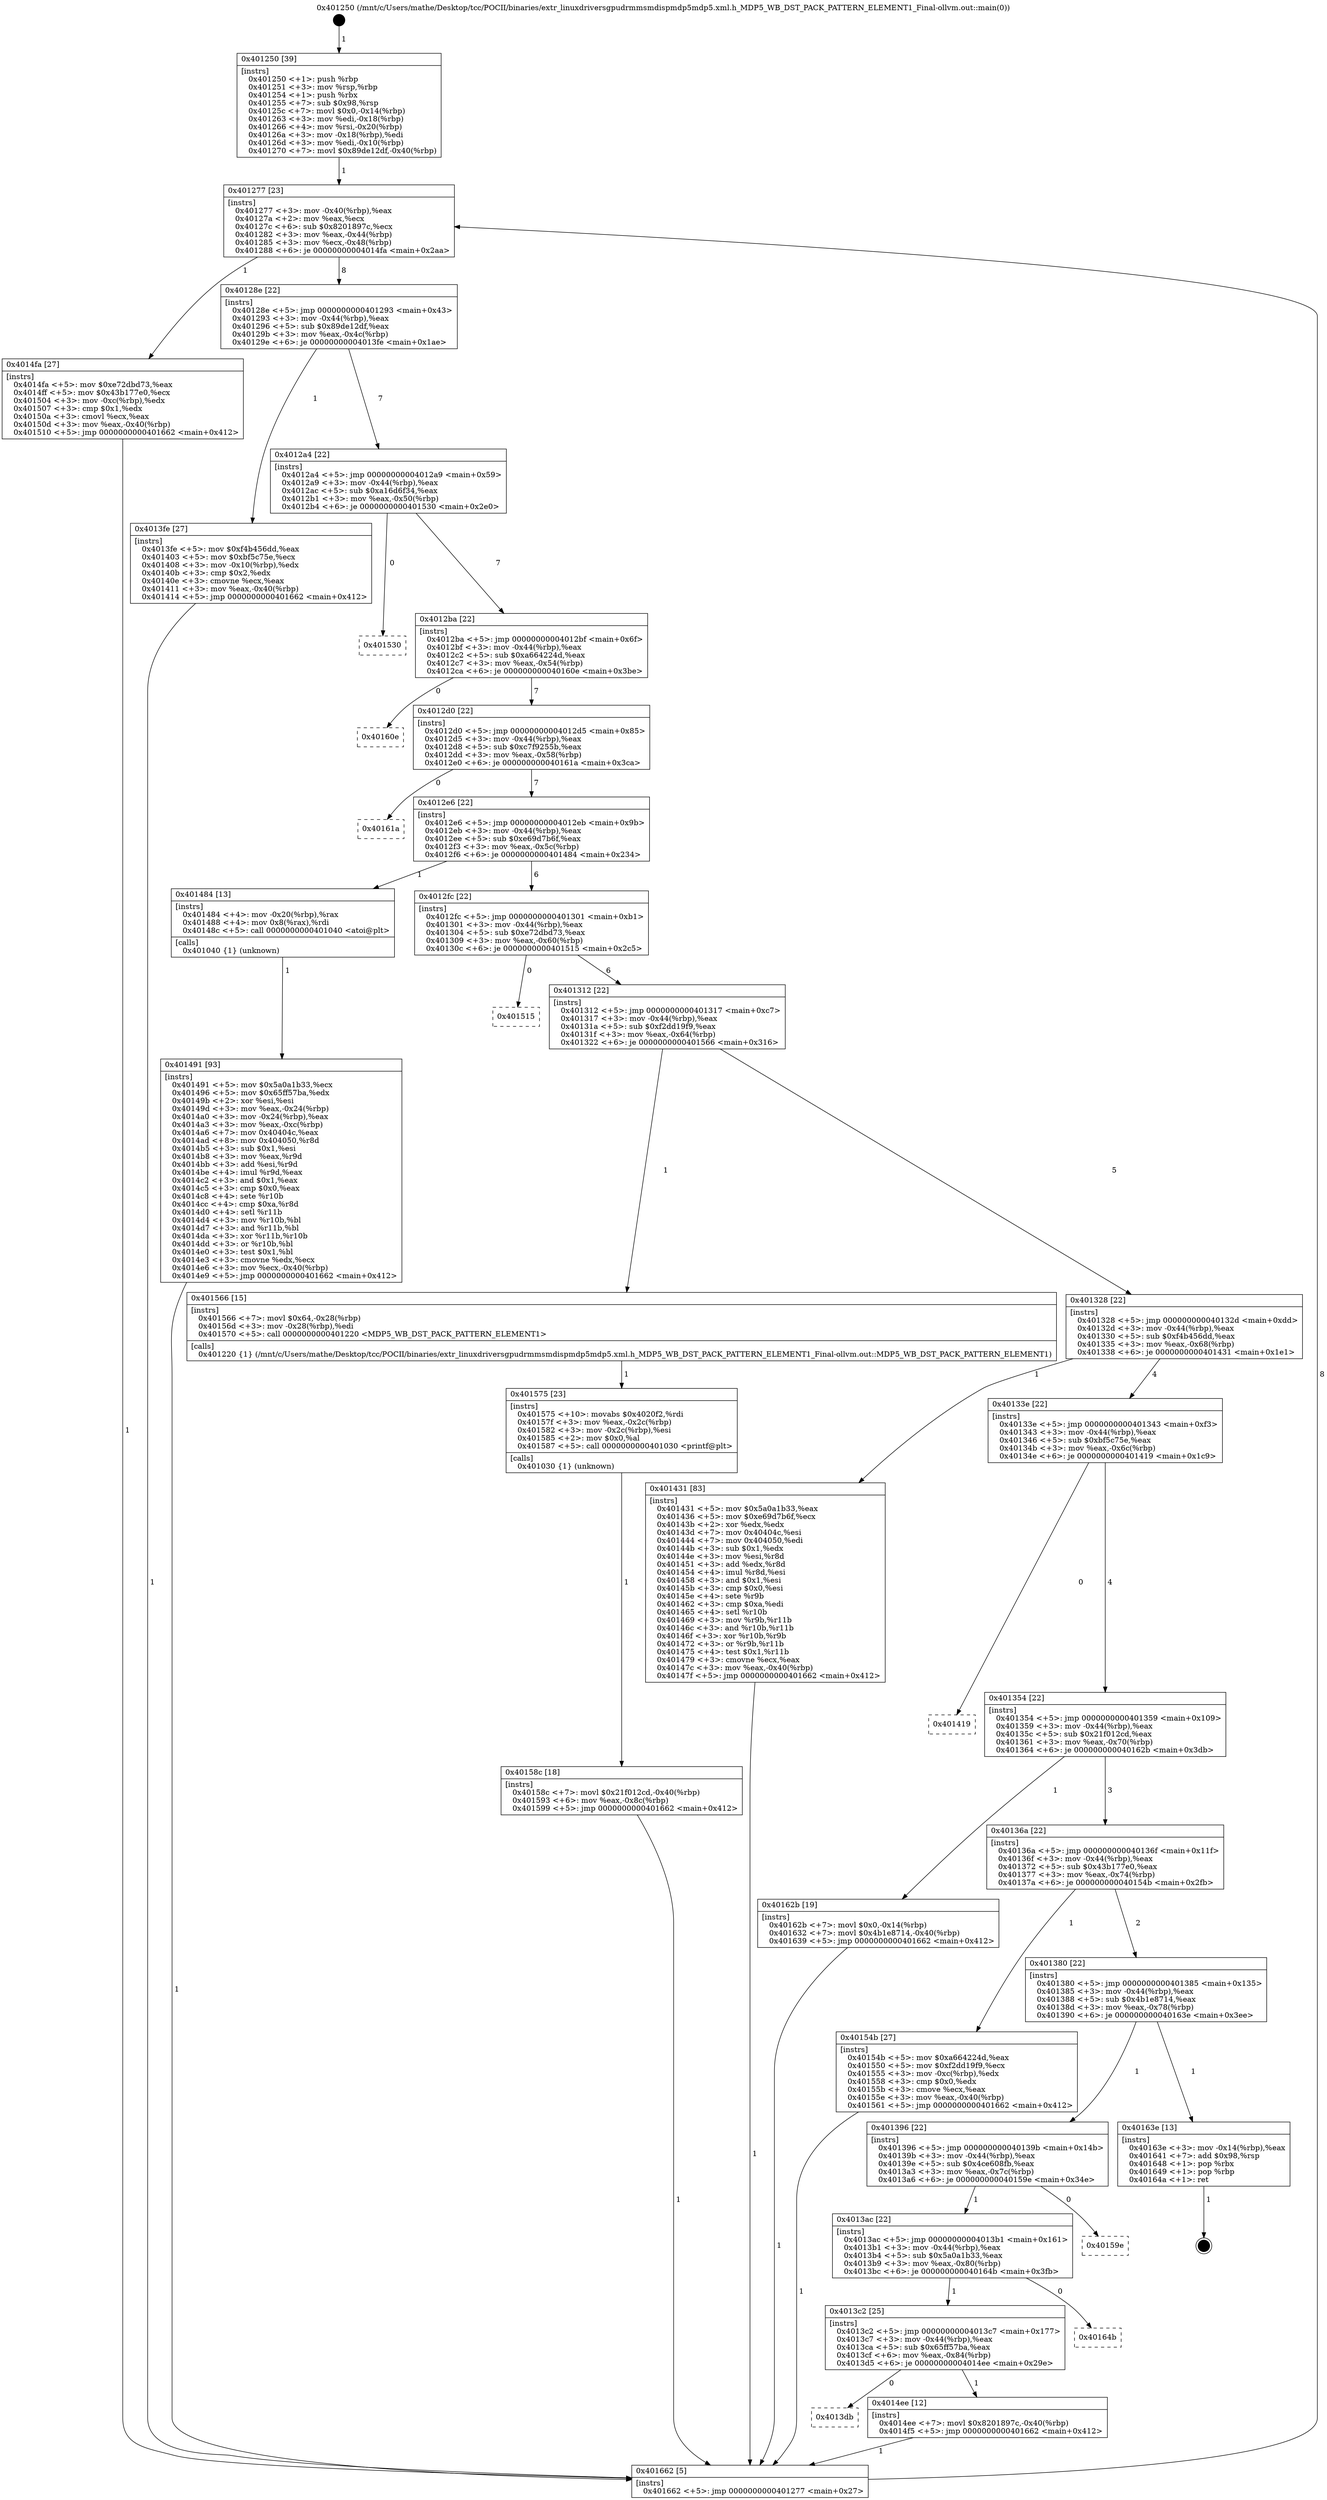 digraph "0x401250" {
  label = "0x401250 (/mnt/c/Users/mathe/Desktop/tcc/POCII/binaries/extr_linuxdriversgpudrmmsmdispmdp5mdp5.xml.h_MDP5_WB_DST_PACK_PATTERN_ELEMENT1_Final-ollvm.out::main(0))"
  labelloc = "t"
  node[shape=record]

  Entry [label="",width=0.3,height=0.3,shape=circle,fillcolor=black,style=filled]
  "0x401277" [label="{
     0x401277 [23]\l
     | [instrs]\l
     &nbsp;&nbsp;0x401277 \<+3\>: mov -0x40(%rbp),%eax\l
     &nbsp;&nbsp;0x40127a \<+2\>: mov %eax,%ecx\l
     &nbsp;&nbsp;0x40127c \<+6\>: sub $0x8201897c,%ecx\l
     &nbsp;&nbsp;0x401282 \<+3\>: mov %eax,-0x44(%rbp)\l
     &nbsp;&nbsp;0x401285 \<+3\>: mov %ecx,-0x48(%rbp)\l
     &nbsp;&nbsp;0x401288 \<+6\>: je 00000000004014fa \<main+0x2aa\>\l
  }"]
  "0x4014fa" [label="{
     0x4014fa [27]\l
     | [instrs]\l
     &nbsp;&nbsp;0x4014fa \<+5\>: mov $0xe72dbd73,%eax\l
     &nbsp;&nbsp;0x4014ff \<+5\>: mov $0x43b177e0,%ecx\l
     &nbsp;&nbsp;0x401504 \<+3\>: mov -0xc(%rbp),%edx\l
     &nbsp;&nbsp;0x401507 \<+3\>: cmp $0x1,%edx\l
     &nbsp;&nbsp;0x40150a \<+3\>: cmovl %ecx,%eax\l
     &nbsp;&nbsp;0x40150d \<+3\>: mov %eax,-0x40(%rbp)\l
     &nbsp;&nbsp;0x401510 \<+5\>: jmp 0000000000401662 \<main+0x412\>\l
  }"]
  "0x40128e" [label="{
     0x40128e [22]\l
     | [instrs]\l
     &nbsp;&nbsp;0x40128e \<+5\>: jmp 0000000000401293 \<main+0x43\>\l
     &nbsp;&nbsp;0x401293 \<+3\>: mov -0x44(%rbp),%eax\l
     &nbsp;&nbsp;0x401296 \<+5\>: sub $0x89de12df,%eax\l
     &nbsp;&nbsp;0x40129b \<+3\>: mov %eax,-0x4c(%rbp)\l
     &nbsp;&nbsp;0x40129e \<+6\>: je 00000000004013fe \<main+0x1ae\>\l
  }"]
  Exit [label="",width=0.3,height=0.3,shape=circle,fillcolor=black,style=filled,peripheries=2]
  "0x4013fe" [label="{
     0x4013fe [27]\l
     | [instrs]\l
     &nbsp;&nbsp;0x4013fe \<+5\>: mov $0xf4b456dd,%eax\l
     &nbsp;&nbsp;0x401403 \<+5\>: mov $0xbf5c75e,%ecx\l
     &nbsp;&nbsp;0x401408 \<+3\>: mov -0x10(%rbp),%edx\l
     &nbsp;&nbsp;0x40140b \<+3\>: cmp $0x2,%edx\l
     &nbsp;&nbsp;0x40140e \<+3\>: cmovne %ecx,%eax\l
     &nbsp;&nbsp;0x401411 \<+3\>: mov %eax,-0x40(%rbp)\l
     &nbsp;&nbsp;0x401414 \<+5\>: jmp 0000000000401662 \<main+0x412\>\l
  }"]
  "0x4012a4" [label="{
     0x4012a4 [22]\l
     | [instrs]\l
     &nbsp;&nbsp;0x4012a4 \<+5\>: jmp 00000000004012a9 \<main+0x59\>\l
     &nbsp;&nbsp;0x4012a9 \<+3\>: mov -0x44(%rbp),%eax\l
     &nbsp;&nbsp;0x4012ac \<+5\>: sub $0xa16d6f34,%eax\l
     &nbsp;&nbsp;0x4012b1 \<+3\>: mov %eax,-0x50(%rbp)\l
     &nbsp;&nbsp;0x4012b4 \<+6\>: je 0000000000401530 \<main+0x2e0\>\l
  }"]
  "0x401662" [label="{
     0x401662 [5]\l
     | [instrs]\l
     &nbsp;&nbsp;0x401662 \<+5\>: jmp 0000000000401277 \<main+0x27\>\l
  }"]
  "0x401250" [label="{
     0x401250 [39]\l
     | [instrs]\l
     &nbsp;&nbsp;0x401250 \<+1\>: push %rbp\l
     &nbsp;&nbsp;0x401251 \<+3\>: mov %rsp,%rbp\l
     &nbsp;&nbsp;0x401254 \<+1\>: push %rbx\l
     &nbsp;&nbsp;0x401255 \<+7\>: sub $0x98,%rsp\l
     &nbsp;&nbsp;0x40125c \<+7\>: movl $0x0,-0x14(%rbp)\l
     &nbsp;&nbsp;0x401263 \<+3\>: mov %edi,-0x18(%rbp)\l
     &nbsp;&nbsp;0x401266 \<+4\>: mov %rsi,-0x20(%rbp)\l
     &nbsp;&nbsp;0x40126a \<+3\>: mov -0x18(%rbp),%edi\l
     &nbsp;&nbsp;0x40126d \<+3\>: mov %edi,-0x10(%rbp)\l
     &nbsp;&nbsp;0x401270 \<+7\>: movl $0x89de12df,-0x40(%rbp)\l
  }"]
  "0x40158c" [label="{
     0x40158c [18]\l
     | [instrs]\l
     &nbsp;&nbsp;0x40158c \<+7\>: movl $0x21f012cd,-0x40(%rbp)\l
     &nbsp;&nbsp;0x401593 \<+6\>: mov %eax,-0x8c(%rbp)\l
     &nbsp;&nbsp;0x401599 \<+5\>: jmp 0000000000401662 \<main+0x412\>\l
  }"]
  "0x401530" [label="{
     0x401530\l
  }", style=dashed]
  "0x4012ba" [label="{
     0x4012ba [22]\l
     | [instrs]\l
     &nbsp;&nbsp;0x4012ba \<+5\>: jmp 00000000004012bf \<main+0x6f\>\l
     &nbsp;&nbsp;0x4012bf \<+3\>: mov -0x44(%rbp),%eax\l
     &nbsp;&nbsp;0x4012c2 \<+5\>: sub $0xa664224d,%eax\l
     &nbsp;&nbsp;0x4012c7 \<+3\>: mov %eax,-0x54(%rbp)\l
     &nbsp;&nbsp;0x4012ca \<+6\>: je 000000000040160e \<main+0x3be\>\l
  }"]
  "0x401575" [label="{
     0x401575 [23]\l
     | [instrs]\l
     &nbsp;&nbsp;0x401575 \<+10\>: movabs $0x4020f2,%rdi\l
     &nbsp;&nbsp;0x40157f \<+3\>: mov %eax,-0x2c(%rbp)\l
     &nbsp;&nbsp;0x401582 \<+3\>: mov -0x2c(%rbp),%esi\l
     &nbsp;&nbsp;0x401585 \<+2\>: mov $0x0,%al\l
     &nbsp;&nbsp;0x401587 \<+5\>: call 0000000000401030 \<printf@plt\>\l
     | [calls]\l
     &nbsp;&nbsp;0x401030 \{1\} (unknown)\l
  }"]
  "0x40160e" [label="{
     0x40160e\l
  }", style=dashed]
  "0x4012d0" [label="{
     0x4012d0 [22]\l
     | [instrs]\l
     &nbsp;&nbsp;0x4012d0 \<+5\>: jmp 00000000004012d5 \<main+0x85\>\l
     &nbsp;&nbsp;0x4012d5 \<+3\>: mov -0x44(%rbp),%eax\l
     &nbsp;&nbsp;0x4012d8 \<+5\>: sub $0xc7f9255b,%eax\l
     &nbsp;&nbsp;0x4012dd \<+3\>: mov %eax,-0x58(%rbp)\l
     &nbsp;&nbsp;0x4012e0 \<+6\>: je 000000000040161a \<main+0x3ca\>\l
  }"]
  "0x4013db" [label="{
     0x4013db\l
  }", style=dashed]
  "0x40161a" [label="{
     0x40161a\l
  }", style=dashed]
  "0x4012e6" [label="{
     0x4012e6 [22]\l
     | [instrs]\l
     &nbsp;&nbsp;0x4012e6 \<+5\>: jmp 00000000004012eb \<main+0x9b\>\l
     &nbsp;&nbsp;0x4012eb \<+3\>: mov -0x44(%rbp),%eax\l
     &nbsp;&nbsp;0x4012ee \<+5\>: sub $0xe69d7b6f,%eax\l
     &nbsp;&nbsp;0x4012f3 \<+3\>: mov %eax,-0x5c(%rbp)\l
     &nbsp;&nbsp;0x4012f6 \<+6\>: je 0000000000401484 \<main+0x234\>\l
  }"]
  "0x4014ee" [label="{
     0x4014ee [12]\l
     | [instrs]\l
     &nbsp;&nbsp;0x4014ee \<+7\>: movl $0x8201897c,-0x40(%rbp)\l
     &nbsp;&nbsp;0x4014f5 \<+5\>: jmp 0000000000401662 \<main+0x412\>\l
  }"]
  "0x401484" [label="{
     0x401484 [13]\l
     | [instrs]\l
     &nbsp;&nbsp;0x401484 \<+4\>: mov -0x20(%rbp),%rax\l
     &nbsp;&nbsp;0x401488 \<+4\>: mov 0x8(%rax),%rdi\l
     &nbsp;&nbsp;0x40148c \<+5\>: call 0000000000401040 \<atoi@plt\>\l
     | [calls]\l
     &nbsp;&nbsp;0x401040 \{1\} (unknown)\l
  }"]
  "0x4012fc" [label="{
     0x4012fc [22]\l
     | [instrs]\l
     &nbsp;&nbsp;0x4012fc \<+5\>: jmp 0000000000401301 \<main+0xb1\>\l
     &nbsp;&nbsp;0x401301 \<+3\>: mov -0x44(%rbp),%eax\l
     &nbsp;&nbsp;0x401304 \<+5\>: sub $0xe72dbd73,%eax\l
     &nbsp;&nbsp;0x401309 \<+3\>: mov %eax,-0x60(%rbp)\l
     &nbsp;&nbsp;0x40130c \<+6\>: je 0000000000401515 \<main+0x2c5\>\l
  }"]
  "0x4013c2" [label="{
     0x4013c2 [25]\l
     | [instrs]\l
     &nbsp;&nbsp;0x4013c2 \<+5\>: jmp 00000000004013c7 \<main+0x177\>\l
     &nbsp;&nbsp;0x4013c7 \<+3\>: mov -0x44(%rbp),%eax\l
     &nbsp;&nbsp;0x4013ca \<+5\>: sub $0x65ff57ba,%eax\l
     &nbsp;&nbsp;0x4013cf \<+6\>: mov %eax,-0x84(%rbp)\l
     &nbsp;&nbsp;0x4013d5 \<+6\>: je 00000000004014ee \<main+0x29e\>\l
  }"]
  "0x401515" [label="{
     0x401515\l
  }", style=dashed]
  "0x401312" [label="{
     0x401312 [22]\l
     | [instrs]\l
     &nbsp;&nbsp;0x401312 \<+5\>: jmp 0000000000401317 \<main+0xc7\>\l
     &nbsp;&nbsp;0x401317 \<+3\>: mov -0x44(%rbp),%eax\l
     &nbsp;&nbsp;0x40131a \<+5\>: sub $0xf2dd19f9,%eax\l
     &nbsp;&nbsp;0x40131f \<+3\>: mov %eax,-0x64(%rbp)\l
     &nbsp;&nbsp;0x401322 \<+6\>: je 0000000000401566 \<main+0x316\>\l
  }"]
  "0x40164b" [label="{
     0x40164b\l
  }", style=dashed]
  "0x401566" [label="{
     0x401566 [15]\l
     | [instrs]\l
     &nbsp;&nbsp;0x401566 \<+7\>: movl $0x64,-0x28(%rbp)\l
     &nbsp;&nbsp;0x40156d \<+3\>: mov -0x28(%rbp),%edi\l
     &nbsp;&nbsp;0x401570 \<+5\>: call 0000000000401220 \<MDP5_WB_DST_PACK_PATTERN_ELEMENT1\>\l
     | [calls]\l
     &nbsp;&nbsp;0x401220 \{1\} (/mnt/c/Users/mathe/Desktop/tcc/POCII/binaries/extr_linuxdriversgpudrmmsmdispmdp5mdp5.xml.h_MDP5_WB_DST_PACK_PATTERN_ELEMENT1_Final-ollvm.out::MDP5_WB_DST_PACK_PATTERN_ELEMENT1)\l
  }"]
  "0x401328" [label="{
     0x401328 [22]\l
     | [instrs]\l
     &nbsp;&nbsp;0x401328 \<+5\>: jmp 000000000040132d \<main+0xdd\>\l
     &nbsp;&nbsp;0x40132d \<+3\>: mov -0x44(%rbp),%eax\l
     &nbsp;&nbsp;0x401330 \<+5\>: sub $0xf4b456dd,%eax\l
     &nbsp;&nbsp;0x401335 \<+3\>: mov %eax,-0x68(%rbp)\l
     &nbsp;&nbsp;0x401338 \<+6\>: je 0000000000401431 \<main+0x1e1\>\l
  }"]
  "0x4013ac" [label="{
     0x4013ac [22]\l
     | [instrs]\l
     &nbsp;&nbsp;0x4013ac \<+5\>: jmp 00000000004013b1 \<main+0x161\>\l
     &nbsp;&nbsp;0x4013b1 \<+3\>: mov -0x44(%rbp),%eax\l
     &nbsp;&nbsp;0x4013b4 \<+5\>: sub $0x5a0a1b33,%eax\l
     &nbsp;&nbsp;0x4013b9 \<+3\>: mov %eax,-0x80(%rbp)\l
     &nbsp;&nbsp;0x4013bc \<+6\>: je 000000000040164b \<main+0x3fb\>\l
  }"]
  "0x401431" [label="{
     0x401431 [83]\l
     | [instrs]\l
     &nbsp;&nbsp;0x401431 \<+5\>: mov $0x5a0a1b33,%eax\l
     &nbsp;&nbsp;0x401436 \<+5\>: mov $0xe69d7b6f,%ecx\l
     &nbsp;&nbsp;0x40143b \<+2\>: xor %edx,%edx\l
     &nbsp;&nbsp;0x40143d \<+7\>: mov 0x40404c,%esi\l
     &nbsp;&nbsp;0x401444 \<+7\>: mov 0x404050,%edi\l
     &nbsp;&nbsp;0x40144b \<+3\>: sub $0x1,%edx\l
     &nbsp;&nbsp;0x40144e \<+3\>: mov %esi,%r8d\l
     &nbsp;&nbsp;0x401451 \<+3\>: add %edx,%r8d\l
     &nbsp;&nbsp;0x401454 \<+4\>: imul %r8d,%esi\l
     &nbsp;&nbsp;0x401458 \<+3\>: and $0x1,%esi\l
     &nbsp;&nbsp;0x40145b \<+3\>: cmp $0x0,%esi\l
     &nbsp;&nbsp;0x40145e \<+4\>: sete %r9b\l
     &nbsp;&nbsp;0x401462 \<+3\>: cmp $0xa,%edi\l
     &nbsp;&nbsp;0x401465 \<+4\>: setl %r10b\l
     &nbsp;&nbsp;0x401469 \<+3\>: mov %r9b,%r11b\l
     &nbsp;&nbsp;0x40146c \<+3\>: and %r10b,%r11b\l
     &nbsp;&nbsp;0x40146f \<+3\>: xor %r10b,%r9b\l
     &nbsp;&nbsp;0x401472 \<+3\>: or %r9b,%r11b\l
     &nbsp;&nbsp;0x401475 \<+4\>: test $0x1,%r11b\l
     &nbsp;&nbsp;0x401479 \<+3\>: cmovne %ecx,%eax\l
     &nbsp;&nbsp;0x40147c \<+3\>: mov %eax,-0x40(%rbp)\l
     &nbsp;&nbsp;0x40147f \<+5\>: jmp 0000000000401662 \<main+0x412\>\l
  }"]
  "0x40133e" [label="{
     0x40133e [22]\l
     | [instrs]\l
     &nbsp;&nbsp;0x40133e \<+5\>: jmp 0000000000401343 \<main+0xf3\>\l
     &nbsp;&nbsp;0x401343 \<+3\>: mov -0x44(%rbp),%eax\l
     &nbsp;&nbsp;0x401346 \<+5\>: sub $0xbf5c75e,%eax\l
     &nbsp;&nbsp;0x40134b \<+3\>: mov %eax,-0x6c(%rbp)\l
     &nbsp;&nbsp;0x40134e \<+6\>: je 0000000000401419 \<main+0x1c9\>\l
  }"]
  "0x401491" [label="{
     0x401491 [93]\l
     | [instrs]\l
     &nbsp;&nbsp;0x401491 \<+5\>: mov $0x5a0a1b33,%ecx\l
     &nbsp;&nbsp;0x401496 \<+5\>: mov $0x65ff57ba,%edx\l
     &nbsp;&nbsp;0x40149b \<+2\>: xor %esi,%esi\l
     &nbsp;&nbsp;0x40149d \<+3\>: mov %eax,-0x24(%rbp)\l
     &nbsp;&nbsp;0x4014a0 \<+3\>: mov -0x24(%rbp),%eax\l
     &nbsp;&nbsp;0x4014a3 \<+3\>: mov %eax,-0xc(%rbp)\l
     &nbsp;&nbsp;0x4014a6 \<+7\>: mov 0x40404c,%eax\l
     &nbsp;&nbsp;0x4014ad \<+8\>: mov 0x404050,%r8d\l
     &nbsp;&nbsp;0x4014b5 \<+3\>: sub $0x1,%esi\l
     &nbsp;&nbsp;0x4014b8 \<+3\>: mov %eax,%r9d\l
     &nbsp;&nbsp;0x4014bb \<+3\>: add %esi,%r9d\l
     &nbsp;&nbsp;0x4014be \<+4\>: imul %r9d,%eax\l
     &nbsp;&nbsp;0x4014c2 \<+3\>: and $0x1,%eax\l
     &nbsp;&nbsp;0x4014c5 \<+3\>: cmp $0x0,%eax\l
     &nbsp;&nbsp;0x4014c8 \<+4\>: sete %r10b\l
     &nbsp;&nbsp;0x4014cc \<+4\>: cmp $0xa,%r8d\l
     &nbsp;&nbsp;0x4014d0 \<+4\>: setl %r11b\l
     &nbsp;&nbsp;0x4014d4 \<+3\>: mov %r10b,%bl\l
     &nbsp;&nbsp;0x4014d7 \<+3\>: and %r11b,%bl\l
     &nbsp;&nbsp;0x4014da \<+3\>: xor %r11b,%r10b\l
     &nbsp;&nbsp;0x4014dd \<+3\>: or %r10b,%bl\l
     &nbsp;&nbsp;0x4014e0 \<+3\>: test $0x1,%bl\l
     &nbsp;&nbsp;0x4014e3 \<+3\>: cmovne %edx,%ecx\l
     &nbsp;&nbsp;0x4014e6 \<+3\>: mov %ecx,-0x40(%rbp)\l
     &nbsp;&nbsp;0x4014e9 \<+5\>: jmp 0000000000401662 \<main+0x412\>\l
  }"]
  "0x40159e" [label="{
     0x40159e\l
  }", style=dashed]
  "0x401419" [label="{
     0x401419\l
  }", style=dashed]
  "0x401354" [label="{
     0x401354 [22]\l
     | [instrs]\l
     &nbsp;&nbsp;0x401354 \<+5\>: jmp 0000000000401359 \<main+0x109\>\l
     &nbsp;&nbsp;0x401359 \<+3\>: mov -0x44(%rbp),%eax\l
     &nbsp;&nbsp;0x40135c \<+5\>: sub $0x21f012cd,%eax\l
     &nbsp;&nbsp;0x401361 \<+3\>: mov %eax,-0x70(%rbp)\l
     &nbsp;&nbsp;0x401364 \<+6\>: je 000000000040162b \<main+0x3db\>\l
  }"]
  "0x401396" [label="{
     0x401396 [22]\l
     | [instrs]\l
     &nbsp;&nbsp;0x401396 \<+5\>: jmp 000000000040139b \<main+0x14b\>\l
     &nbsp;&nbsp;0x40139b \<+3\>: mov -0x44(%rbp),%eax\l
     &nbsp;&nbsp;0x40139e \<+5\>: sub $0x4ce608fb,%eax\l
     &nbsp;&nbsp;0x4013a3 \<+3\>: mov %eax,-0x7c(%rbp)\l
     &nbsp;&nbsp;0x4013a6 \<+6\>: je 000000000040159e \<main+0x34e\>\l
  }"]
  "0x40162b" [label="{
     0x40162b [19]\l
     | [instrs]\l
     &nbsp;&nbsp;0x40162b \<+7\>: movl $0x0,-0x14(%rbp)\l
     &nbsp;&nbsp;0x401632 \<+7\>: movl $0x4b1e8714,-0x40(%rbp)\l
     &nbsp;&nbsp;0x401639 \<+5\>: jmp 0000000000401662 \<main+0x412\>\l
  }"]
  "0x40136a" [label="{
     0x40136a [22]\l
     | [instrs]\l
     &nbsp;&nbsp;0x40136a \<+5\>: jmp 000000000040136f \<main+0x11f\>\l
     &nbsp;&nbsp;0x40136f \<+3\>: mov -0x44(%rbp),%eax\l
     &nbsp;&nbsp;0x401372 \<+5\>: sub $0x43b177e0,%eax\l
     &nbsp;&nbsp;0x401377 \<+3\>: mov %eax,-0x74(%rbp)\l
     &nbsp;&nbsp;0x40137a \<+6\>: je 000000000040154b \<main+0x2fb\>\l
  }"]
  "0x40163e" [label="{
     0x40163e [13]\l
     | [instrs]\l
     &nbsp;&nbsp;0x40163e \<+3\>: mov -0x14(%rbp),%eax\l
     &nbsp;&nbsp;0x401641 \<+7\>: add $0x98,%rsp\l
     &nbsp;&nbsp;0x401648 \<+1\>: pop %rbx\l
     &nbsp;&nbsp;0x401649 \<+1\>: pop %rbp\l
     &nbsp;&nbsp;0x40164a \<+1\>: ret\l
  }"]
  "0x40154b" [label="{
     0x40154b [27]\l
     | [instrs]\l
     &nbsp;&nbsp;0x40154b \<+5\>: mov $0xa664224d,%eax\l
     &nbsp;&nbsp;0x401550 \<+5\>: mov $0xf2dd19f9,%ecx\l
     &nbsp;&nbsp;0x401555 \<+3\>: mov -0xc(%rbp),%edx\l
     &nbsp;&nbsp;0x401558 \<+3\>: cmp $0x0,%edx\l
     &nbsp;&nbsp;0x40155b \<+3\>: cmove %ecx,%eax\l
     &nbsp;&nbsp;0x40155e \<+3\>: mov %eax,-0x40(%rbp)\l
     &nbsp;&nbsp;0x401561 \<+5\>: jmp 0000000000401662 \<main+0x412\>\l
  }"]
  "0x401380" [label="{
     0x401380 [22]\l
     | [instrs]\l
     &nbsp;&nbsp;0x401380 \<+5\>: jmp 0000000000401385 \<main+0x135\>\l
     &nbsp;&nbsp;0x401385 \<+3\>: mov -0x44(%rbp),%eax\l
     &nbsp;&nbsp;0x401388 \<+5\>: sub $0x4b1e8714,%eax\l
     &nbsp;&nbsp;0x40138d \<+3\>: mov %eax,-0x78(%rbp)\l
     &nbsp;&nbsp;0x401390 \<+6\>: je 000000000040163e \<main+0x3ee\>\l
  }"]
  Entry -> "0x401250" [label=" 1"]
  "0x401277" -> "0x4014fa" [label=" 1"]
  "0x401277" -> "0x40128e" [label=" 8"]
  "0x40163e" -> Exit [label=" 1"]
  "0x40128e" -> "0x4013fe" [label=" 1"]
  "0x40128e" -> "0x4012a4" [label=" 7"]
  "0x4013fe" -> "0x401662" [label=" 1"]
  "0x401250" -> "0x401277" [label=" 1"]
  "0x401662" -> "0x401277" [label=" 8"]
  "0x40162b" -> "0x401662" [label=" 1"]
  "0x4012a4" -> "0x401530" [label=" 0"]
  "0x4012a4" -> "0x4012ba" [label=" 7"]
  "0x40158c" -> "0x401662" [label=" 1"]
  "0x4012ba" -> "0x40160e" [label=" 0"]
  "0x4012ba" -> "0x4012d0" [label=" 7"]
  "0x401575" -> "0x40158c" [label=" 1"]
  "0x4012d0" -> "0x40161a" [label=" 0"]
  "0x4012d0" -> "0x4012e6" [label=" 7"]
  "0x401566" -> "0x401575" [label=" 1"]
  "0x4012e6" -> "0x401484" [label=" 1"]
  "0x4012e6" -> "0x4012fc" [label=" 6"]
  "0x40154b" -> "0x401662" [label=" 1"]
  "0x4012fc" -> "0x401515" [label=" 0"]
  "0x4012fc" -> "0x401312" [label=" 6"]
  "0x4014ee" -> "0x401662" [label=" 1"]
  "0x401312" -> "0x401566" [label=" 1"]
  "0x401312" -> "0x401328" [label=" 5"]
  "0x4013c2" -> "0x4013db" [label=" 0"]
  "0x401328" -> "0x401431" [label=" 1"]
  "0x401328" -> "0x40133e" [label=" 4"]
  "0x401431" -> "0x401662" [label=" 1"]
  "0x401484" -> "0x401491" [label=" 1"]
  "0x401491" -> "0x401662" [label=" 1"]
  "0x4014fa" -> "0x401662" [label=" 1"]
  "0x40133e" -> "0x401419" [label=" 0"]
  "0x40133e" -> "0x401354" [label=" 4"]
  "0x4013ac" -> "0x4013c2" [label=" 1"]
  "0x401354" -> "0x40162b" [label=" 1"]
  "0x401354" -> "0x40136a" [label=" 3"]
  "0x4013c2" -> "0x4014ee" [label=" 1"]
  "0x40136a" -> "0x40154b" [label=" 1"]
  "0x40136a" -> "0x401380" [label=" 2"]
  "0x401396" -> "0x4013ac" [label=" 1"]
  "0x401380" -> "0x40163e" [label=" 1"]
  "0x401380" -> "0x401396" [label=" 1"]
  "0x4013ac" -> "0x40164b" [label=" 0"]
  "0x401396" -> "0x40159e" [label=" 0"]
}
